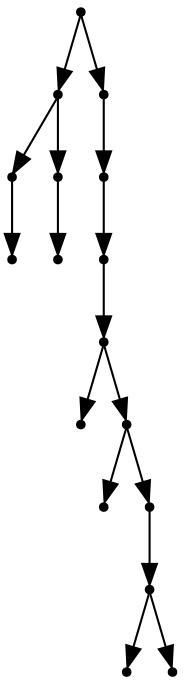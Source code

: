 digraph {
  16 [shape=point];
  4 [shape=point];
  1 [shape=point];
  0 [shape=point];
  3 [shape=point];
  2 [shape=point];
  15 [shape=point];
  14 [shape=point];
  13 [shape=point];
  12 [shape=point];
  5 [shape=point];
  11 [shape=point];
  6 [shape=point];
  10 [shape=point];
  9 [shape=point];
  7 [shape=point];
  8 [shape=point];
16 -> 4;
4 -> 1;
1 -> 0;
4 -> 3;
3 -> 2;
16 -> 15;
15 -> 14;
14 -> 13;
13 -> 12;
12 -> 5;
12 -> 11;
11 -> 6;
11 -> 10;
10 -> 9;
9 -> 7;
9 -> 8;
}
